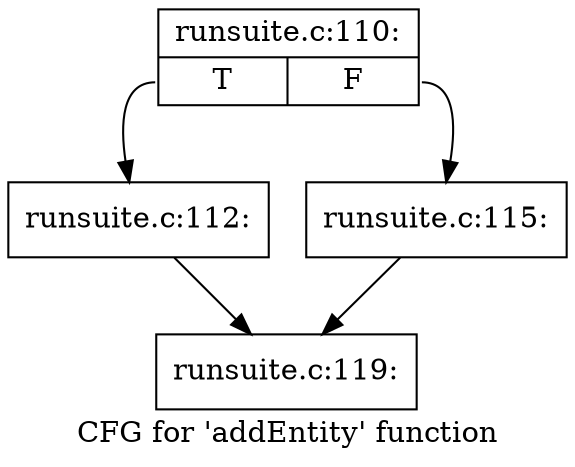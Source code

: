 digraph "CFG for 'addEntity' function" {
	label="CFG for 'addEntity' function";

	Node0x57429e0 [shape=record,label="{runsuite.c:110:|{<s0>T|<s1>F}}"];
	Node0x57429e0:s0 -> Node0x5742e30;
	Node0x57429e0:s1 -> Node0x5742e80;
	Node0x5742e30 [shape=record,label="{runsuite.c:112:}"];
	Node0x5742e30 -> Node0x5742f40;
	Node0x5742e80 [shape=record,label="{runsuite.c:115:}"];
	Node0x5742e80 -> Node0x5742f40;
	Node0x5742f40 [shape=record,label="{runsuite.c:119:}"];
}
